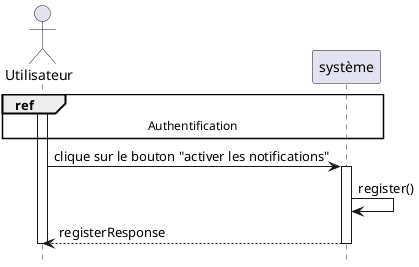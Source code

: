 @startuml activate_notification

hide footbox


actor "Utilisateur" as user
participant "système" as system


ref over user, system : Authentification
activate user
user -> system : clique sur le bouton "activer les notifications"
activate system
system -> system : register()
system --> user : registerResponse
deactivate system
deactivate user